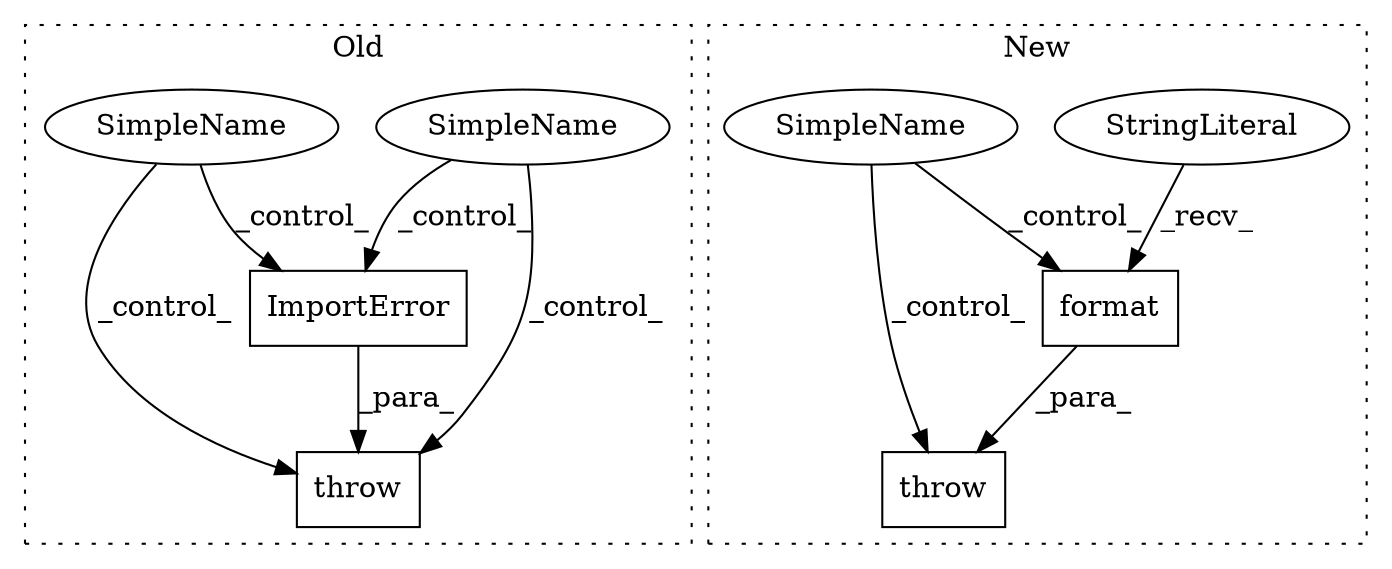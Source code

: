 digraph G {
subgraph cluster0 {
1 [label="ImportError" a="32" s="15122,15205" l="12,1" shape="box"];
4 [label="throw" a="53" s="15116" l="6" shape="box"];
6 [label="SimpleName" a="42" s="" l="" shape="ellipse"];
8 [label="SimpleName" a="42" s="" l="" shape="ellipse"];
label = "Old";
style="dotted";
}
subgraph cluster1 {
2 [label="format" a="32" s="15302,15316" l="7,1" shape="box"];
3 [label="StringLiteral" a="45" s="15267" l="34" shape="ellipse"];
5 [label="throw" a="53" s="15250" l="6" shape="box"];
7 [label="SimpleName" a="42" s="" l="" shape="ellipse"];
label = "New";
style="dotted";
}
1 -> 4 [label="_para_"];
2 -> 5 [label="_para_"];
3 -> 2 [label="_recv_"];
6 -> 1 [label="_control_"];
6 -> 4 [label="_control_"];
7 -> 2 [label="_control_"];
7 -> 5 [label="_control_"];
8 -> 4 [label="_control_"];
8 -> 1 [label="_control_"];
}